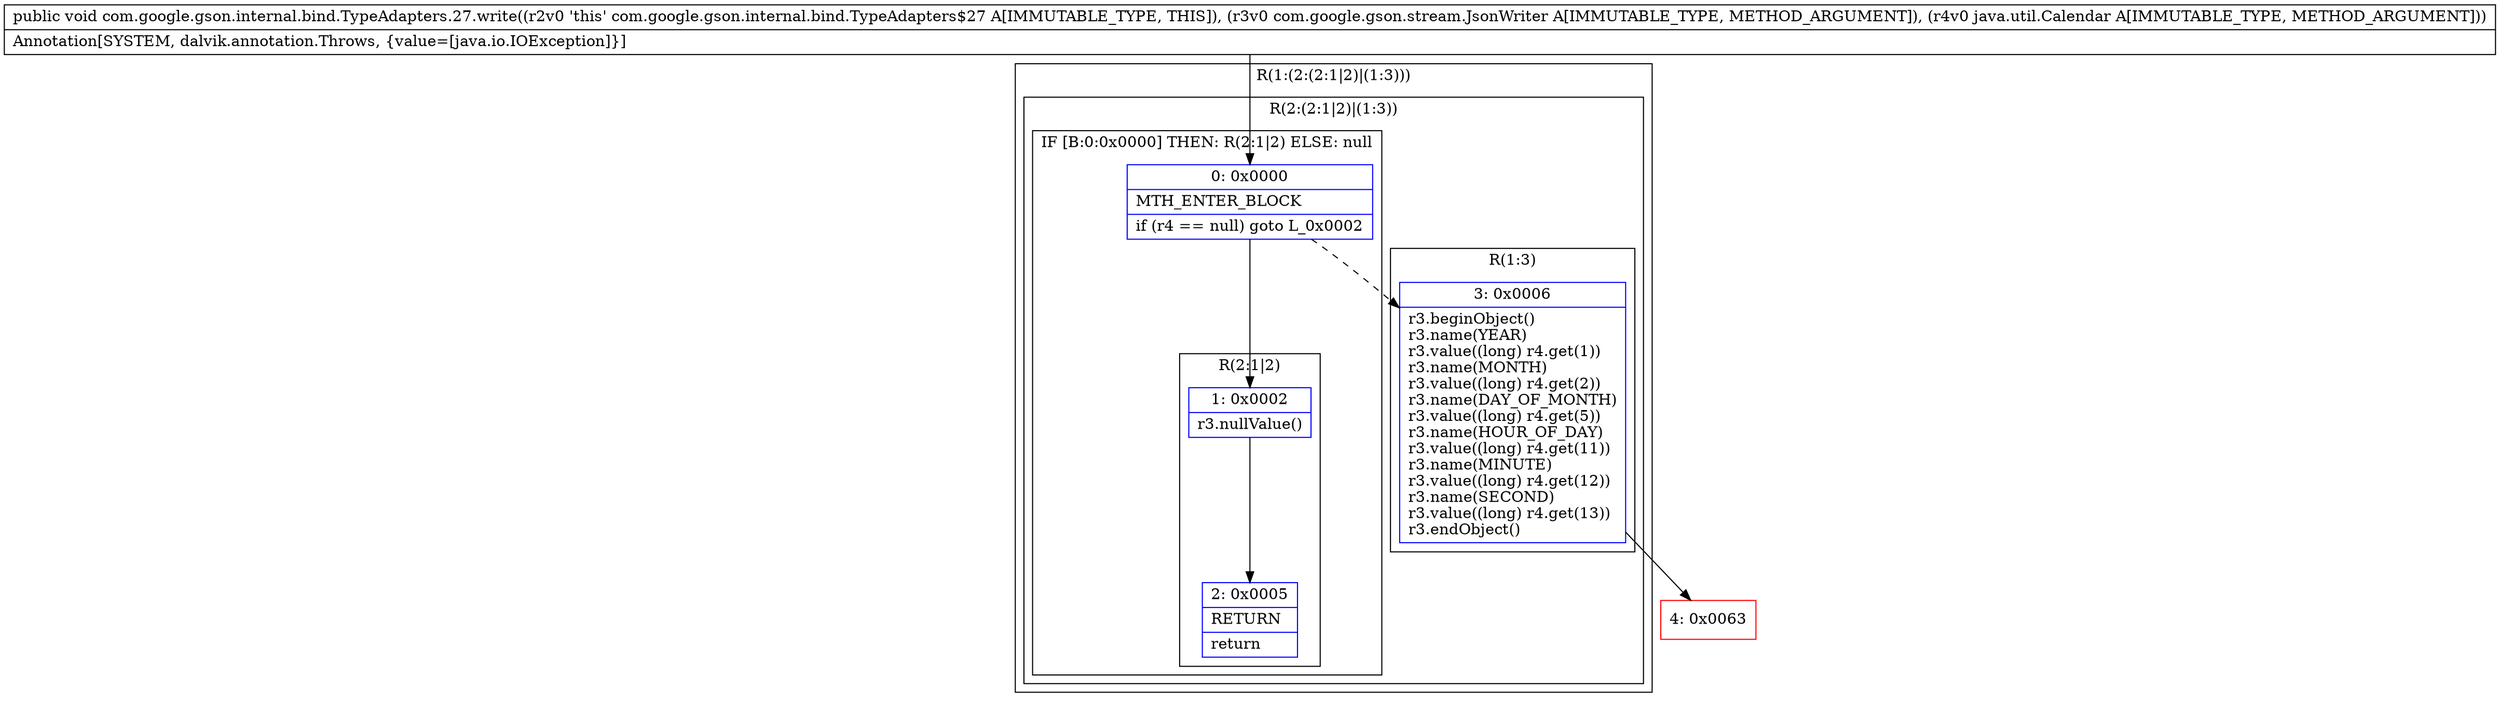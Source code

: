 digraph "CFG forcom.google.gson.internal.bind.TypeAdapters.27.write(Lcom\/google\/gson\/stream\/JsonWriter;Ljava\/util\/Calendar;)V" {
subgraph cluster_Region_1159123630 {
label = "R(1:(2:(2:1|2)|(1:3)))";
node [shape=record,color=blue];
subgraph cluster_Region_520689070 {
label = "R(2:(2:1|2)|(1:3))";
node [shape=record,color=blue];
subgraph cluster_IfRegion_1588645572 {
label = "IF [B:0:0x0000] THEN: R(2:1|2) ELSE: null";
node [shape=record,color=blue];
Node_0 [shape=record,label="{0\:\ 0x0000|MTH_ENTER_BLOCK\l|if (r4 == null) goto L_0x0002\l}"];
subgraph cluster_Region_261792700 {
label = "R(2:1|2)";
node [shape=record,color=blue];
Node_1 [shape=record,label="{1\:\ 0x0002|r3.nullValue()\l}"];
Node_2 [shape=record,label="{2\:\ 0x0005|RETURN\l|return\l}"];
}
}
subgraph cluster_Region_2095747907 {
label = "R(1:3)";
node [shape=record,color=blue];
Node_3 [shape=record,label="{3\:\ 0x0006|r3.beginObject()\lr3.name(YEAR)\lr3.value((long) r4.get(1))\lr3.name(MONTH)\lr3.value((long) r4.get(2))\lr3.name(DAY_OF_MONTH)\lr3.value((long) r4.get(5))\lr3.name(HOUR_OF_DAY)\lr3.value((long) r4.get(11))\lr3.name(MINUTE)\lr3.value((long) r4.get(12))\lr3.name(SECOND)\lr3.value((long) r4.get(13))\lr3.endObject()\l}"];
}
}
}
Node_4 [shape=record,color=red,label="{4\:\ 0x0063}"];
MethodNode[shape=record,label="{public void com.google.gson.internal.bind.TypeAdapters.27.write((r2v0 'this' com.google.gson.internal.bind.TypeAdapters$27 A[IMMUTABLE_TYPE, THIS]), (r3v0 com.google.gson.stream.JsonWriter A[IMMUTABLE_TYPE, METHOD_ARGUMENT]), (r4v0 java.util.Calendar A[IMMUTABLE_TYPE, METHOD_ARGUMENT]))  | Annotation[SYSTEM, dalvik.annotation.Throws, \{value=[java.io.IOException]\}]\l}"];
MethodNode -> Node_0;
Node_0 -> Node_1;
Node_0 -> Node_3[style=dashed];
Node_1 -> Node_2;
Node_3 -> Node_4;
}

